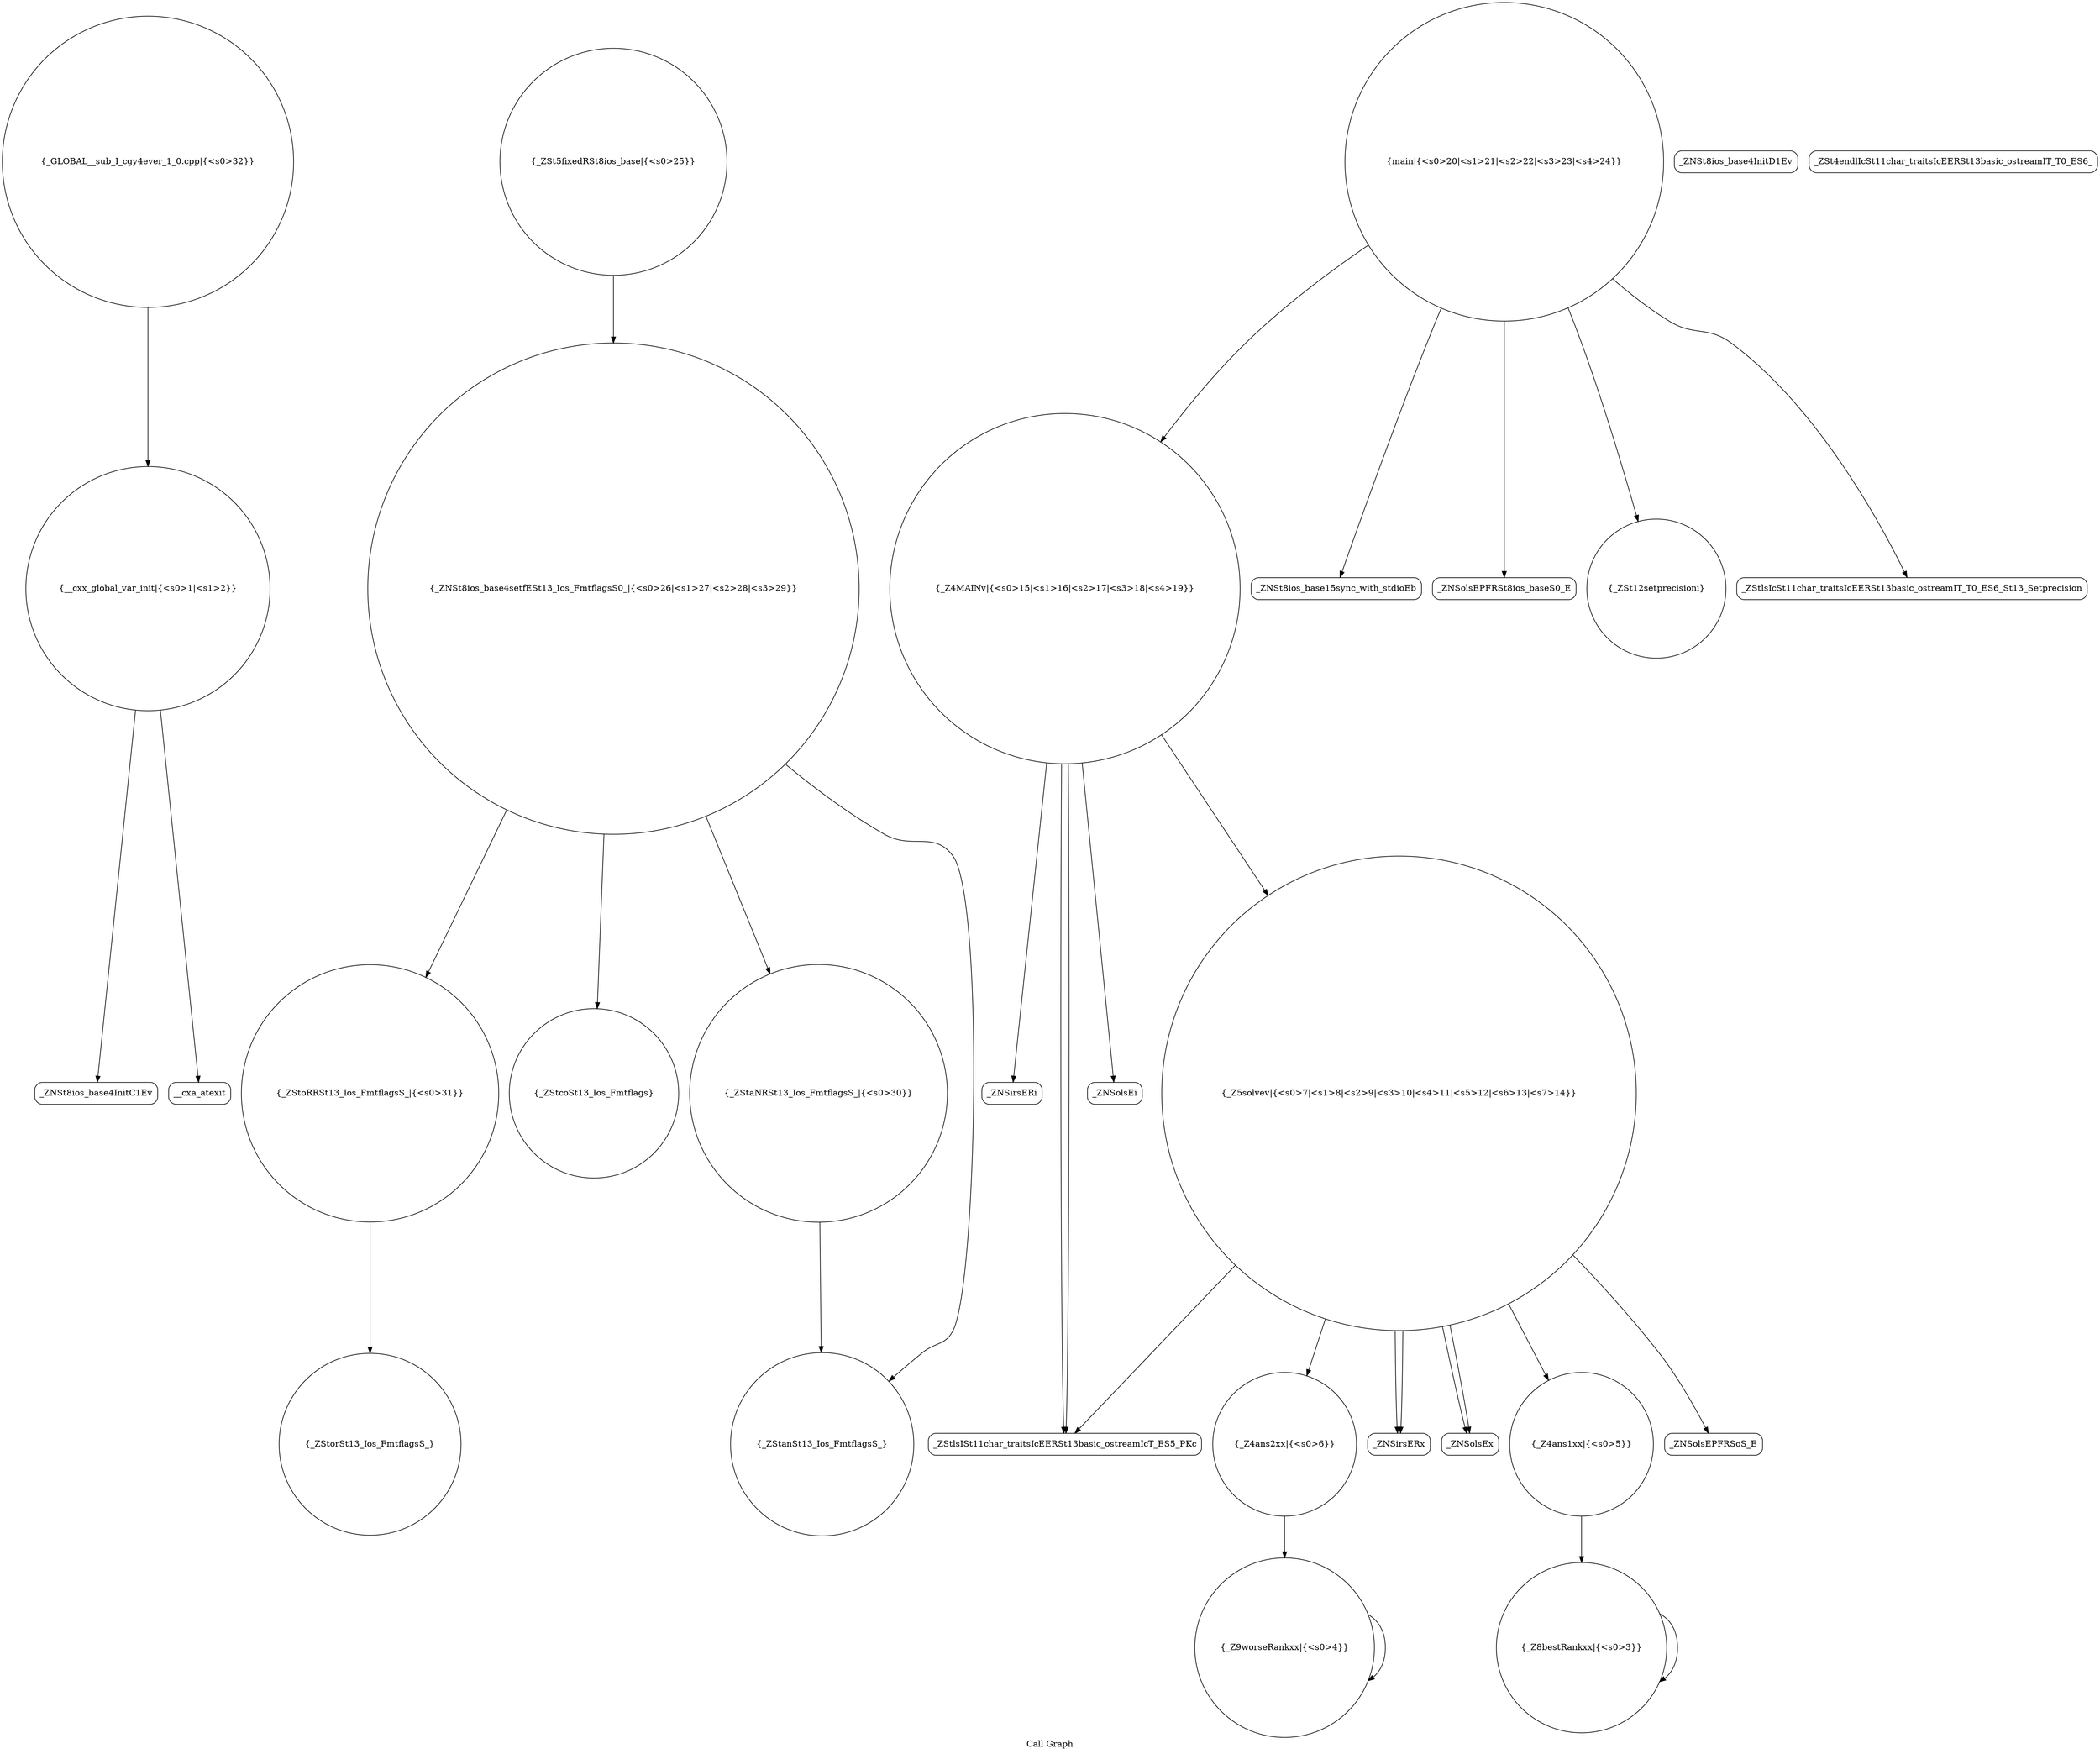 digraph "Call Graph" {
	label="Call Graph";

	Node0x556c01a0d610 [shape=record,shape=circle,label="{__cxx_global_var_init|{<s0>1|<s1>2}}"];
	Node0x556c01a0d610:s0 -> Node0x556c01a0daa0[color=black];
	Node0x556c01a0d610:s1 -> Node0x556c01a0dba0[color=black];
	Node0x556c01a0e720 [shape=record,shape=circle,label="{_ZStoRRSt13_Ios_FmtflagsS_|{<s0>31}}"];
	Node0x556c01a0e720:s0 -> Node0x556c01a0e820[color=black];
	Node0x556c01a0dda0 [shape=record,shape=circle,label="{_Z4ans2xx|{<s0>6}}"];
	Node0x556c01a0dda0:s0 -> Node0x556c01a0dca0[color=black];
	Node0x556c01a0e120 [shape=record,shape=circle,label="{_Z4MAINv|{<s0>15|<s1>16|<s2>17|<s3>18|<s4>19}}"];
	Node0x556c01a0e120:s0 -> Node0x556c01a0e1a0[color=black];
	Node0x556c01a0e120:s1 -> Node0x556c01a0df20[color=black];
	Node0x556c01a0e120:s2 -> Node0x556c01a0e220[color=black];
	Node0x556c01a0e120:s3 -> Node0x556c01a0df20[color=black];
	Node0x556c01a0e120:s4 -> Node0x556c01a0de20[color=black];
	Node0x556c01a0e4a0 [shape=record,shape=circle,label="{_ZSt5fixedRSt8ios_base|{<s0>25}}"];
	Node0x556c01a0e4a0:s0 -> Node0x556c01a0e5a0[color=black];
	Node0x556c01a0db20 [shape=record,shape=Mrecord,label="{_ZNSt8ios_base4InitD1Ev}"];
	Node0x556c01a0e820 [shape=record,shape=circle,label="{_ZStorSt13_Ios_FmtflagsS_}"];
	Node0x556c01a0dea0 [shape=record,shape=Mrecord,label="{_ZNSirsERx}"];
	Node0x556c01a0e220 [shape=record,shape=Mrecord,label="{_ZNSolsEi}"];
	Node0x556c01a0e5a0 [shape=record,shape=circle,label="{_ZNSt8ios_base4setfESt13_Ios_FmtflagsS0_|{<s0>26|<s1>27|<s2>28|<s3>29}}"];
	Node0x556c01a0e5a0:s0 -> Node0x556c01a0e6a0[color=black];
	Node0x556c01a0e5a0:s1 -> Node0x556c01a0e620[color=black];
	Node0x556c01a0e5a0:s2 -> Node0x556c01a0e7a0[color=black];
	Node0x556c01a0e5a0:s3 -> Node0x556c01a0e720[color=black];
	Node0x556c01a0dc20 [shape=record,shape=circle,label="{_Z8bestRankxx|{<s0>3}}"];
	Node0x556c01a0dc20:s0 -> Node0x556c01a0dc20[color=black];
	Node0x556c01a0dfa0 [shape=record,shape=Mrecord,label="{_ZNSolsEx}"];
	Node0x556c01a0e320 [shape=record,shape=Mrecord,label="{_ZNSt8ios_base15sync_with_stdioEb}"];
	Node0x556c01a0e6a0 [shape=record,shape=circle,label="{_ZStcoSt13_Ios_Fmtflags}"];
	Node0x556c01a0dd20 [shape=record,shape=circle,label="{_Z4ans1xx|{<s0>5}}"];
	Node0x556c01a0dd20:s0 -> Node0x556c01a0dc20[color=black];
	Node0x556c01a0e0a0 [shape=record,shape=Mrecord,label="{_ZSt4endlIcSt11char_traitsIcEERSt13basic_ostreamIT_T0_ES6_}"];
	Node0x556c01a0e420 [shape=record,shape=Mrecord,label="{_ZNSolsEPFRSt8ios_baseS0_E}"];
	Node0x556c01a0daa0 [shape=record,shape=Mrecord,label="{_ZNSt8ios_base4InitC1Ev}"];
	Node0x556c01a0e7a0 [shape=record,shape=circle,label="{_ZStanSt13_Ios_FmtflagsS_}"];
	Node0x556c01a0de20 [shape=record,shape=circle,label="{_Z5solvev|{<s0>7|<s1>8|<s2>9|<s3>10|<s4>11|<s5>12|<s6>13|<s7>14}}"];
	Node0x556c01a0de20:s0 -> Node0x556c01a0dea0[color=black];
	Node0x556c01a0de20:s1 -> Node0x556c01a0dea0[color=black];
	Node0x556c01a0de20:s2 -> Node0x556c01a0dda0[color=black];
	Node0x556c01a0de20:s3 -> Node0x556c01a0dfa0[color=black];
	Node0x556c01a0de20:s4 -> Node0x556c01a0df20[color=black];
	Node0x556c01a0de20:s5 -> Node0x556c01a0dd20[color=black];
	Node0x556c01a0de20:s6 -> Node0x556c01a0dfa0[color=black];
	Node0x556c01a0de20:s7 -> Node0x556c01a0e020[color=black];
	Node0x556c01a0e1a0 [shape=record,shape=Mrecord,label="{_ZNSirsERi}"];
	Node0x556c01a0e520 [shape=record,shape=circle,label="{_ZSt12setprecisioni}"];
	Node0x556c01a0dba0 [shape=record,shape=Mrecord,label="{__cxa_atexit}"];
	Node0x556c01a0e8a0 [shape=record,shape=circle,label="{_GLOBAL__sub_I_cgy4ever_1_0.cpp|{<s0>32}}"];
	Node0x556c01a0e8a0:s0 -> Node0x556c01a0d610[color=black];
	Node0x556c01a0df20 [shape=record,shape=Mrecord,label="{_ZStlsISt11char_traitsIcEERSt13basic_ostreamIcT_ES5_PKc}"];
	Node0x556c01a0e2a0 [shape=record,shape=circle,label="{main|{<s0>20|<s1>21|<s2>22|<s3>23|<s4>24}}"];
	Node0x556c01a0e2a0:s0 -> Node0x556c01a0e320[color=black];
	Node0x556c01a0e2a0:s1 -> Node0x556c01a0e420[color=black];
	Node0x556c01a0e2a0:s2 -> Node0x556c01a0e520[color=black];
	Node0x556c01a0e2a0:s3 -> Node0x556c01a0e3a0[color=black];
	Node0x556c01a0e2a0:s4 -> Node0x556c01a0e120[color=black];
	Node0x556c01a0e620 [shape=record,shape=circle,label="{_ZStaNRSt13_Ios_FmtflagsS_|{<s0>30}}"];
	Node0x556c01a0e620:s0 -> Node0x556c01a0e7a0[color=black];
	Node0x556c01a0dca0 [shape=record,shape=circle,label="{_Z9worseRankxx|{<s0>4}}"];
	Node0x556c01a0dca0:s0 -> Node0x556c01a0dca0[color=black];
	Node0x556c01a0e020 [shape=record,shape=Mrecord,label="{_ZNSolsEPFRSoS_E}"];
	Node0x556c01a0e3a0 [shape=record,shape=Mrecord,label="{_ZStlsIcSt11char_traitsIcEERSt13basic_ostreamIT_T0_ES6_St13_Setprecision}"];
}
